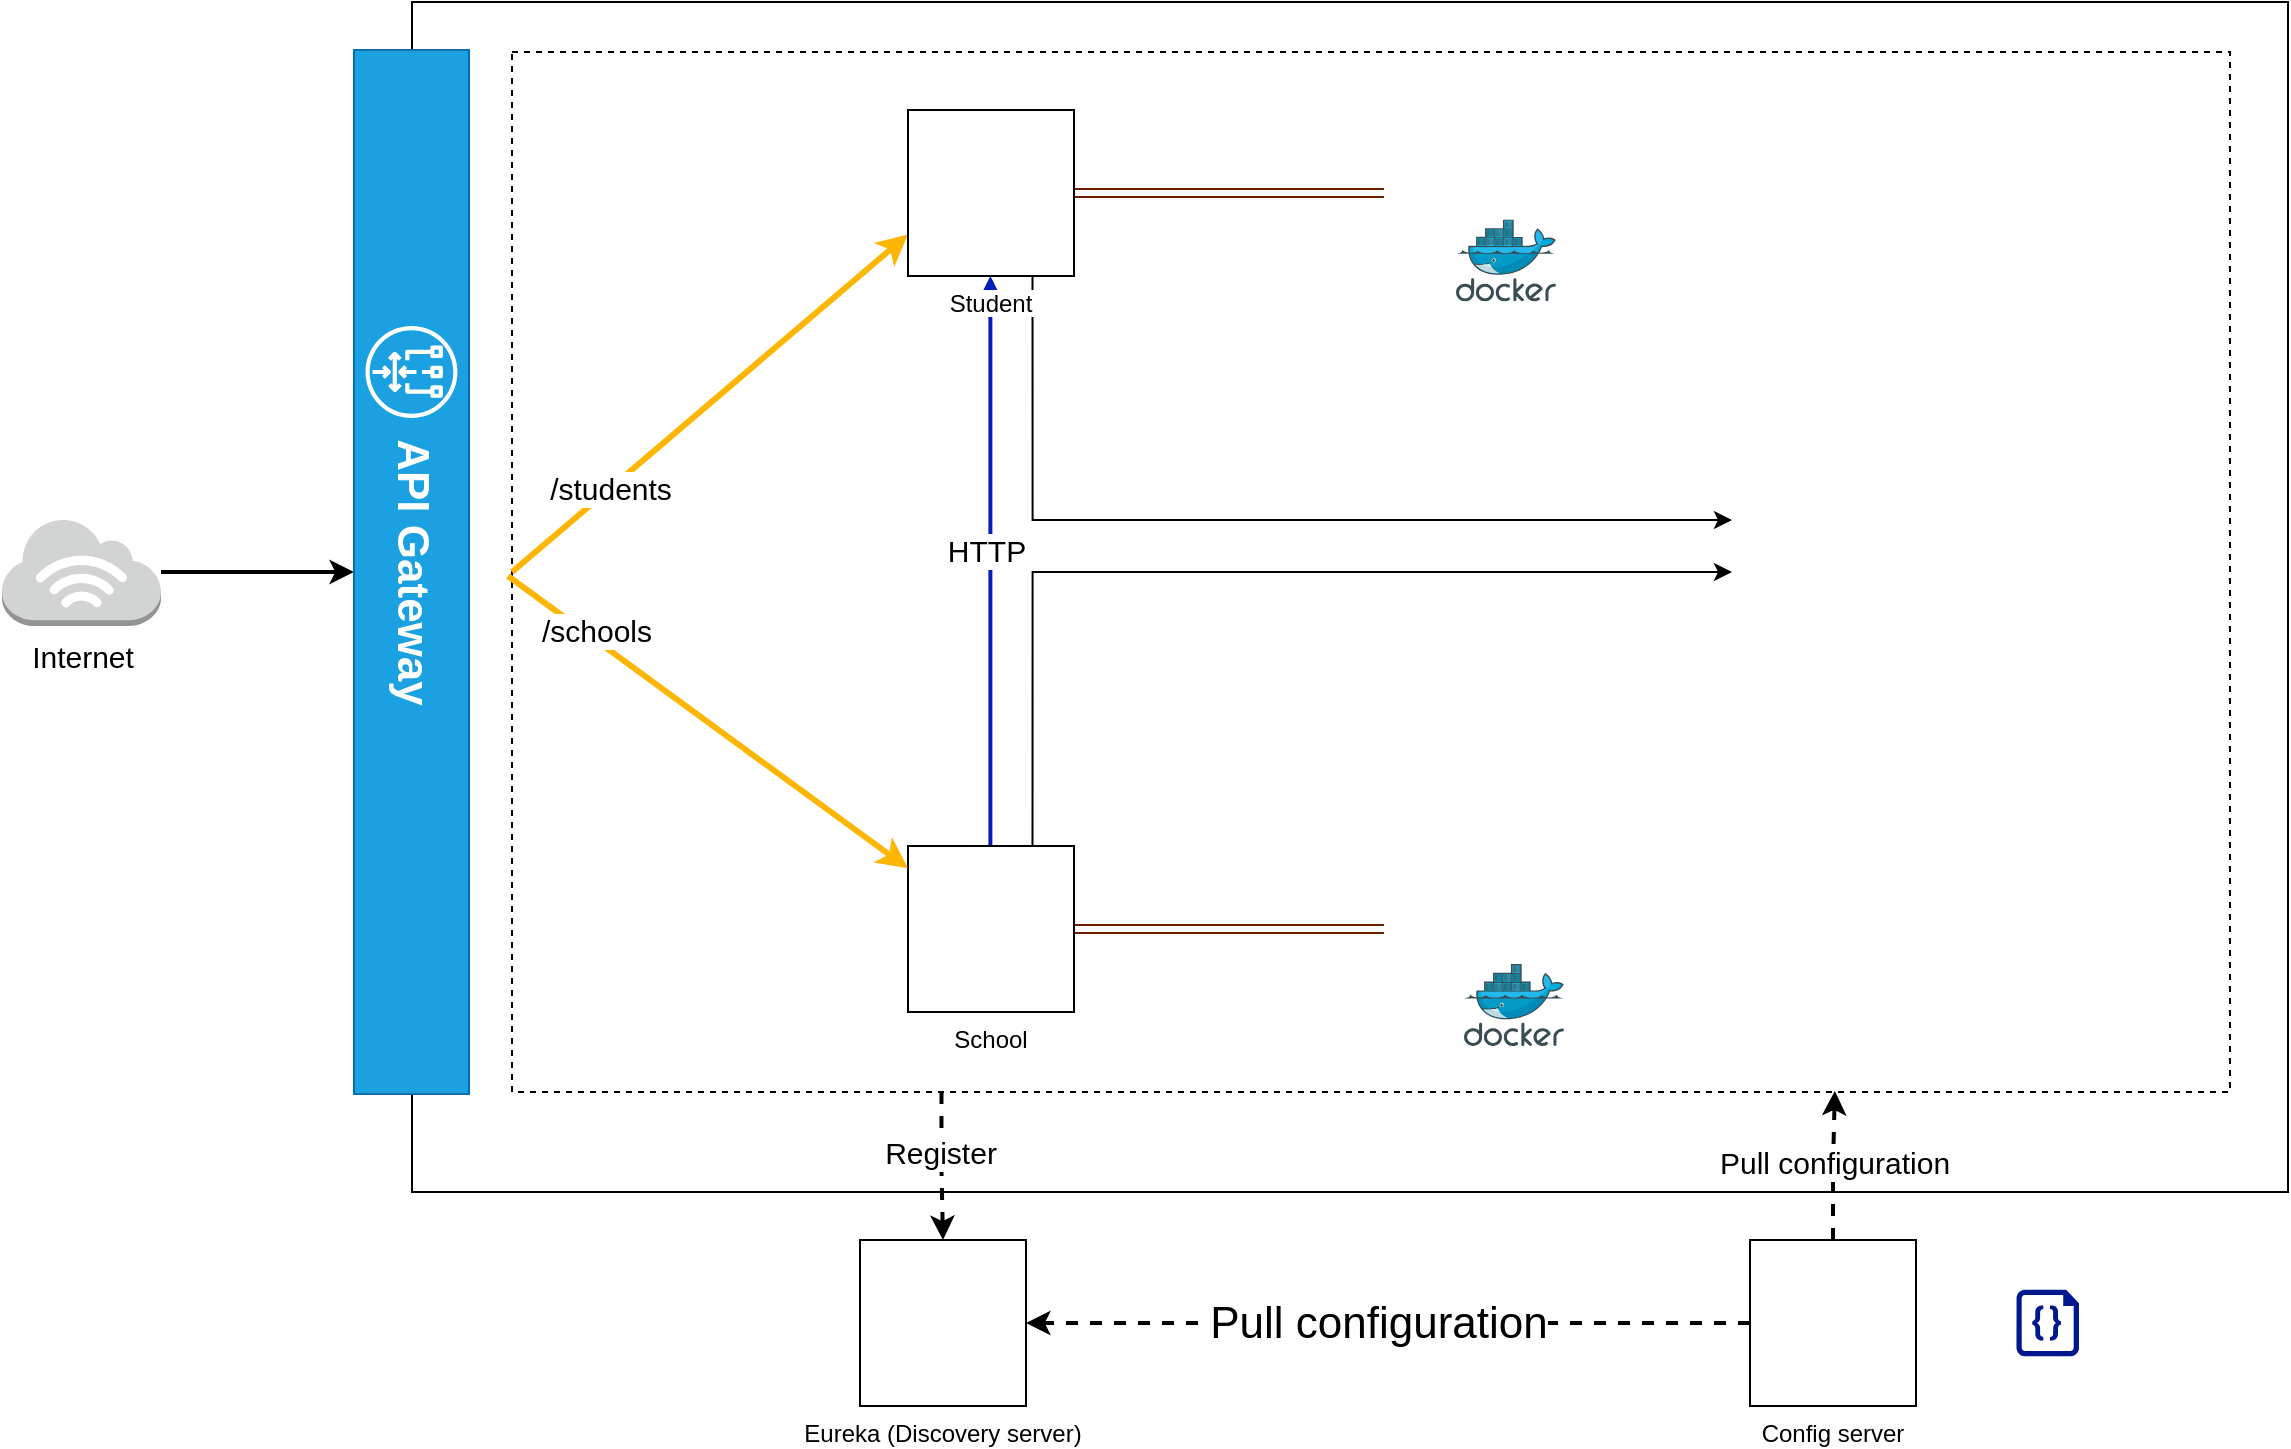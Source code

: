 <mxfile version="24.8.3" pages="4">
  <diagram name="simple-ms-app" id="HfCH6r1TyqnaW-sTugiu">
    <mxGraphModel dx="1434" dy="792" grid="0" gridSize="10" guides="1" tooltips="1" connect="0" arrows="0" fold="1" page="0" pageScale="1" pageWidth="1169" pageHeight="827" background="none" math="0" shadow="0">
      <root>
        <mxCell id="Mkz1561AUryzhJ5JRjOw-0" />
        <mxCell id="Mkz1561AUryzhJ5JRjOw-1" parent="Mkz1561AUryzhJ5JRjOw-0" />
        <mxCell id="Mkz1561AUryzhJ5JRjOw-2" value="" style="rounded=0;whiteSpace=wrap;html=1;sketch=0;fillColor=none;" parent="Mkz1561AUryzhJ5JRjOw-1" vertex="1">
          <mxGeometry x="213" y="66" width="938" height="595" as="geometry" />
        </mxCell>
        <mxCell id="Mkz1561AUryzhJ5JRjOw-3" style="edgeStyle=orthogonalEdgeStyle;rounded=0;orthogonalLoop=1;jettySize=auto;html=1;exitX=0.25;exitY=1;exitDx=0;exitDy=0;entryX=0.5;entryY=0;entryDx=0;entryDy=0;strokeColor=default;strokeWidth=2;fontSize=15;endSize=6;dashed=1;" parent="Mkz1561AUryzhJ5JRjOw-1" source="Mkz1561AUryzhJ5JRjOw-5" target="Mkz1561AUryzhJ5JRjOw-9" edge="1">
          <mxGeometry relative="1" as="geometry" />
        </mxCell>
        <mxCell id="Mkz1561AUryzhJ5JRjOw-4" value="Register" style="edgeLabel;html=1;align=center;verticalAlign=middle;resizable=0;points=[];fontSize=15;" parent="Mkz1561AUryzhJ5JRjOw-3" vertex="1" connectable="0">
          <mxGeometry x="-0.213" y="-1" relative="1" as="geometry">
            <mxPoint as="offset" />
          </mxGeometry>
        </mxCell>
        <mxCell id="Mkz1561AUryzhJ5JRjOw-5" value="" style="rounded=0;whiteSpace=wrap;html=1;sketch=0;fillColor=none;dashed=1;" parent="Mkz1561AUryzhJ5JRjOw-1" vertex="1">
          <mxGeometry x="263" y="91" width="859" height="520" as="geometry" />
        </mxCell>
        <mxCell id="Mkz1561AUryzhJ5JRjOw-6" value="listen" style="edgeStyle=orthogonalEdgeStyle;rounded=0;orthogonalLoop=1;jettySize=auto;html=1;entryX=1;entryY=0.75;entryDx=0;entryDy=0;fontSize=15;endSize=6;strokeWidth=3;fillColor=#fa6800;strokeColor=#C73500;" parent="Mkz1561AUryzhJ5JRjOw-1" edge="1">
          <mxGeometry relative="1" as="geometry">
            <Array as="points">
              <mxPoint x="1046" y="232" />
            </Array>
            <mxPoint x="1046.0" y="286" as="sourcePoint" />
          </mxGeometry>
        </mxCell>
        <mxCell id="Mkz1561AUryzhJ5JRjOw-9" value="Eureka (Discovery server)" style="shape=image;verticalLabelPosition=bottom;labelBackgroundColor=default;verticalAlign=top;aspect=fixed;imageAspect=0;image=https://pbs.twimg.com/profile_images/1235868806079057921/fTL08u_H_400x400.png;imageBorder=default;" parent="Mkz1561AUryzhJ5JRjOw-1" vertex="1">
          <mxGeometry x="437" y="685" width="83" height="83" as="geometry" />
        </mxCell>
        <mxCell id="Mkz1561AUryzhJ5JRjOw-10" style="edgeStyle=orthogonalEdgeStyle;rounded=0;orthogonalLoop=1;jettySize=auto;html=1;fontSize=15;strokeWidth=1;fillColor=#a0522d;strokeColor=#6D1F00;shape=link;" parent="Mkz1561AUryzhJ5JRjOw-1" source="Mkz1561AUryzhJ5JRjOw-37" edge="1">
          <mxGeometry relative="1" as="geometry">
            <mxPoint x="699" y="161.5" as="targetPoint" />
          </mxGeometry>
        </mxCell>
        <mxCell id="Mkz1561AUryzhJ5JRjOw-11" style="edgeStyle=orthogonalEdgeStyle;rounded=0;orthogonalLoop=1;jettySize=auto;html=1;fontSize=15;strokeWidth=1;fillColor=#a0522d;strokeColor=#6D1F00;shape=link;" parent="Mkz1561AUryzhJ5JRjOw-1" source="Mkz1561AUryzhJ5JRjOw-16" target="Mkz1561AUryzhJ5JRjOw-18" edge="1">
          <mxGeometry relative="1" as="geometry" />
        </mxCell>
        <mxCell id="Mkz1561AUryzhJ5JRjOw-12" style="edgeStyle=orthogonalEdgeStyle;rounded=0;orthogonalLoop=1;jettySize=auto;html=1;fontSize=15;endSize=6;strokeWidth=2;strokeColor=#001DBC;fillColor=#0050ef;" parent="Mkz1561AUryzhJ5JRjOw-1" edge="1">
          <mxGeometry relative="1" as="geometry">
            <mxPoint x="502.19" y="488" as="sourcePoint" />
            <mxPoint x="502.19" y="203" as="targetPoint" />
          </mxGeometry>
        </mxCell>
        <mxCell id="Mkz1561AUryzhJ5JRjOw-13" value="HTTP" style="edgeLabel;html=1;align=center;verticalAlign=middle;resizable=0;points=[];fontSize=15;" parent="Mkz1561AUryzhJ5JRjOw-12" vertex="1" connectable="0">
          <mxGeometry x="-0.35" y="1" relative="1" as="geometry">
            <mxPoint x="-1" y="-56" as="offset" />
          </mxGeometry>
        </mxCell>
        <mxCell id="PV4jSnhk1A6-MapW2e3p-5" style="edgeStyle=orthogonalEdgeStyle;rounded=0;orthogonalLoop=1;jettySize=auto;html=1;exitX=0.75;exitY=0;exitDx=0;exitDy=0;entryX=0;entryY=0.5;entryDx=0;entryDy=0;" parent="Mkz1561AUryzhJ5JRjOw-1" source="Mkz1561AUryzhJ5JRjOw-16" target="PV4jSnhk1A6-MapW2e3p-3" edge="1">
          <mxGeometry relative="1" as="geometry" />
        </mxCell>
        <mxCell id="Mkz1561AUryzhJ5JRjOw-16" value="School" style="shape=image;verticalLabelPosition=bottom;labelBackgroundColor=default;verticalAlign=top;aspect=fixed;imageAspect=0;image=https://pbs.twimg.com/profile_images/1235868806079057921/fTL08u_H_400x400.png;imageBorder=default;" parent="Mkz1561AUryzhJ5JRjOw-1" vertex="1">
          <mxGeometry x="461" y="488" width="83" height="83" as="geometry" />
        </mxCell>
        <mxCell id="Mkz1561AUryzhJ5JRjOw-18" value="" style="shape=image;verticalLabelPosition=bottom;labelBackgroundColor=default;verticalAlign=top;aspect=fixed;imageAspect=0;image=https://upload.wikimedia.org/wikipedia/commons/thumb/b/ba/Database-postgres.svg/1448px-Database-postgres.svg.png;" parent="Mkz1561AUryzhJ5JRjOw-1" vertex="1">
          <mxGeometry x="699" y="479.6" width="70.63" height="99.8" as="geometry" />
        </mxCell>
        <mxCell id="Mkz1561AUryzhJ5JRjOw-19" value="" style="sketch=0;aspect=fixed;html=1;points=[];align=center;image;fontSize=12;image=img/lib/mscae/Docker.svg;fillColor=none;" parent="Mkz1561AUryzhJ5JRjOw-1" vertex="1">
          <mxGeometry x="739" y="547" width="50" height="41" as="geometry" />
        </mxCell>
        <mxCell id="Mkz1561AUryzhJ5JRjOw-25" style="edgeStyle=orthogonalEdgeStyle;rounded=0;orthogonalLoop=1;jettySize=auto;html=1;entryX=0.5;entryY=1;entryDx=0;entryDy=0;strokeColor=default;strokeWidth=2;fontSize=22;endSize=6;" parent="Mkz1561AUryzhJ5JRjOw-1" source="Mkz1561AUryzhJ5JRjOw-26" target="Mkz1561AUryzhJ5JRjOw-49" edge="1">
          <mxGeometry relative="1" as="geometry" />
        </mxCell>
        <mxCell id="Mkz1561AUryzhJ5JRjOw-26" value="Internet" style="outlineConnect=0;dashed=0;verticalLabelPosition=bottom;verticalAlign=top;align=center;html=1;shape=mxgraph.aws3.internet_3;fillColor=#D2D3D3;gradientColor=none;sketch=0;fontSize=15;" parent="Mkz1561AUryzhJ5JRjOw-1" vertex="1">
          <mxGeometry x="8" y="324" width="79.5" height="54" as="geometry" />
        </mxCell>
        <mxCell id="Mkz1561AUryzhJ5JRjOw-28" value="" style="endArrow=classic;html=1;rounded=0;fontSize=15;endSize=6;entryX=0;entryY=0.75;entryDx=0;entryDy=0;strokeWidth=3;strokeColor=#fcb603;fillColor=#ffcd28;gradientColor=#ffa500;exitX=0;exitY=0.5;exitDx=0;exitDy=0;" parent="Mkz1561AUryzhJ5JRjOw-1" source="Mkz1561AUryzhJ5JRjOw-5" target="Mkz1561AUryzhJ5JRjOw-37" edge="1">
          <mxGeometry width="50" height="50" relative="1" as="geometry">
            <mxPoint x="267" y="350" as="sourcePoint" />
            <mxPoint x="317" y="300" as="targetPoint" />
          </mxGeometry>
        </mxCell>
        <mxCell id="Mkz1561AUryzhJ5JRjOw-29" value="/students" style="edgeLabel;html=1;align=center;verticalAlign=middle;resizable=0;points=[];fontSize=15;" parent="Mkz1561AUryzhJ5JRjOw-28" vertex="1" connectable="0">
          <mxGeometry x="-0.505" y="1" relative="1" as="geometry">
            <mxPoint as="offset" />
          </mxGeometry>
        </mxCell>
        <mxCell id="Mkz1561AUryzhJ5JRjOw-30" value="" style="endArrow=classic;html=1;rounded=0;fontSize=15;endSize=6;exitX=1;exitY=0.5;exitDx=0;exitDy=0;strokeWidth=3;strokeColor=#fcb603;fillColor=#ffcd28;gradientColor=#ffa500;" parent="Mkz1561AUryzhJ5JRjOw-1" target="Mkz1561AUryzhJ5JRjOw-16" edge="1">
          <mxGeometry width="50" height="50" relative="1" as="geometry">
            <mxPoint x="261.0" y="353" as="sourcePoint" />
            <mxPoint x="367.32" y="342" as="targetPoint" />
          </mxGeometry>
        </mxCell>
        <mxCell id="Mkz1561AUryzhJ5JRjOw-31" value="/schools" style="edgeLabel;html=1;align=center;verticalAlign=middle;resizable=0;points=[];fontSize=15;" parent="Mkz1561AUryzhJ5JRjOw-30" vertex="1" connectable="0">
          <mxGeometry x="0.28" y="-3" relative="1" as="geometry">
            <mxPoint x="-82" y="-69" as="offset" />
          </mxGeometry>
        </mxCell>
        <mxCell id="PV4jSnhk1A6-MapW2e3p-4" style="edgeStyle=orthogonalEdgeStyle;rounded=0;orthogonalLoop=1;jettySize=auto;html=1;exitX=0.75;exitY=1;exitDx=0;exitDy=0;entryX=0;entryY=0.25;entryDx=0;entryDy=0;" parent="Mkz1561AUryzhJ5JRjOw-1" source="Mkz1561AUryzhJ5JRjOw-37" target="PV4jSnhk1A6-MapW2e3p-3" edge="1">
          <mxGeometry relative="1" as="geometry" />
        </mxCell>
        <mxCell id="Mkz1561AUryzhJ5JRjOw-37" value="Student" style="shape=image;verticalLabelPosition=bottom;labelBackgroundColor=default;verticalAlign=top;aspect=fixed;imageAspect=0;image=https://pbs.twimg.com/profile_images/1235868806079057921/fTL08u_H_400x400.png;imageBorder=default;" parent="Mkz1561AUryzhJ5JRjOw-1" vertex="1">
          <mxGeometry x="461" y="120" width="83" height="83" as="geometry" />
        </mxCell>
        <mxCell id="Mkz1561AUryzhJ5JRjOw-41" style="edgeStyle=orthogonalEdgeStyle;rounded=0;orthogonalLoop=1;jettySize=auto;html=1;entryX=0.77;entryY=0.999;entryDx=0;entryDy=0;entryPerimeter=0;dashed=1;strokeColor=default;strokeWidth=2;fontSize=15;endSize=6;" parent="Mkz1561AUryzhJ5JRjOw-1" source="Mkz1561AUryzhJ5JRjOw-44" target="Mkz1561AUryzhJ5JRjOw-5" edge="1">
          <mxGeometry relative="1" as="geometry" />
        </mxCell>
        <mxCell id="Mkz1561AUryzhJ5JRjOw-42" value="Pull configuration" style="edgeLabel;html=1;align=center;verticalAlign=middle;resizable=0;points=[];fontSize=15;" parent="Mkz1561AUryzhJ5JRjOw-41" vertex="1" connectable="0">
          <mxGeometry x="0.058" y="1" relative="1" as="geometry">
            <mxPoint as="offset" />
          </mxGeometry>
        </mxCell>
        <mxCell id="Mkz1561AUryzhJ5JRjOw-43" value="" style="group" parent="Mkz1561AUryzhJ5JRjOw-1" vertex="1" connectable="0">
          <mxGeometry x="882" y="685" width="164.48" height="83" as="geometry" />
        </mxCell>
        <mxCell id="Mkz1561AUryzhJ5JRjOw-44" value="Config server" style="shape=image;verticalLabelPosition=bottom;labelBackgroundColor=default;verticalAlign=top;aspect=fixed;imageAspect=0;image=https://pbs.twimg.com/profile_images/1235868806079057921/fTL08u_H_400x400.png;imageBorder=default;" parent="Mkz1561AUryzhJ5JRjOw-43" vertex="1">
          <mxGeometry width="83" height="83" as="geometry" />
        </mxCell>
        <mxCell id="Mkz1561AUryzhJ5JRjOw-45" value="" style="shape=image;verticalLabelPosition=bottom;labelBackgroundColor=default;verticalAlign=top;aspect=fixed;imageAspect=0;image=https://cdn-icons-png.flaticon.com/512/25/25231.png;" parent="Mkz1561AUryzhJ5JRjOw-43" vertex="1">
          <mxGeometry x="90" y="27.13" width="29" height="29" as="geometry" />
        </mxCell>
        <mxCell id="Mkz1561AUryzhJ5JRjOw-46" value="" style="sketch=0;aspect=fixed;pointerEvents=1;shadow=0;dashed=0;html=1;strokeColor=none;labelPosition=center;verticalLabelPosition=bottom;verticalAlign=top;align=center;fillColor=#00188D;shape=mxgraph.azure.code_file" parent="Mkz1561AUryzhJ5JRjOw-43" vertex="1">
          <mxGeometry x="133.22" y="24.88" width="31.26" height="33.25" as="geometry" />
        </mxCell>
        <mxCell id="Mkz1561AUryzhJ5JRjOw-47" style="edgeStyle=orthogonalEdgeStyle;rounded=0;orthogonalLoop=1;jettySize=auto;html=1;dashed=1;strokeColor=default;strokeWidth=2;fontSize=15;endSize=6;" parent="Mkz1561AUryzhJ5JRjOw-1" source="Mkz1561AUryzhJ5JRjOw-44" target="Mkz1561AUryzhJ5JRjOw-9" edge="1">
          <mxGeometry relative="1" as="geometry" />
        </mxCell>
        <mxCell id="Mkz1561AUryzhJ5JRjOw-48" value="Pull configuration" style="edgeLabel;html=1;align=center;verticalAlign=middle;resizable=0;points=[];fontSize=22;" parent="Mkz1561AUryzhJ5JRjOw-47" vertex="1" connectable="0">
          <mxGeometry x="0.208" y="1" relative="1" as="geometry">
            <mxPoint x="32" y="-1" as="offset" />
          </mxGeometry>
        </mxCell>
        <mxCell id="Mkz1561AUryzhJ5JRjOw-49" value="API Gateway" style="rounded=0;labelBackgroundColor=none;labelBorderColor=none;sketch=0;strokeColor=#006EAF;fontSize=22;fillColor=#1ba1e2;html=1;whiteSpace=wrap;rotation=90;fontColor=#ffffff;fontStyle=1" parent="Mkz1561AUryzhJ5JRjOw-1" vertex="1">
          <mxGeometry x="-48.25" y="322.25" width="522" height="57.5" as="geometry" />
        </mxCell>
        <mxCell id="Mkz1561AUryzhJ5JRjOw-50" value="" style="sketch=0;outlineConnect=0;dashed=0;verticalLabelPosition=bottom;verticalAlign=top;align=center;html=1;fontSize=12;fontStyle=0;aspect=fixed;pointerEvents=1;shape=mxgraph.aws4.gateway_load_balancer;labelBackgroundColor=none;labelBorderColor=none;" parent="Mkz1561AUryzhJ5JRjOw-1" vertex="1">
          <mxGeometry x="189.75" y="228" width="46" height="46" as="geometry" />
        </mxCell>
        <mxCell id="WYsTmNUXfwcSGCrvJzmU-0" value="" style="shape=image;verticalLabelPosition=bottom;labelBackgroundColor=default;verticalAlign=top;aspect=fixed;imageAspect=0;image=https://upload.wikimedia.org/wikipedia/commons/thumb/b/ba/Database-postgres.svg/1448px-Database-postgres.svg.png;" parent="Mkz1561AUryzhJ5JRjOw-1" vertex="1">
          <mxGeometry x="695" y="107.3" width="70.63" height="99.8" as="geometry" />
        </mxCell>
        <mxCell id="WYsTmNUXfwcSGCrvJzmU-1" value="" style="sketch=0;aspect=fixed;html=1;points=[];align=center;image;fontSize=12;image=img/lib/mscae/Docker.svg;fillColor=none;" parent="Mkz1561AUryzhJ5JRjOw-1" vertex="1">
          <mxGeometry x="735" y="174.7" width="50" height="41" as="geometry" />
        </mxCell>
        <mxCell id="PV4jSnhk1A6-MapW2e3p-3" value="" style="shape=image;verticalLabelPosition=bottom;labelBackgroundColor=default;verticalAlign=top;aspect=fixed;imageAspect=0;image=https://avatars.githubusercontent.com/u/11860887?s=280&amp;v=4;" parent="Mkz1561AUryzhJ5JRjOw-1" vertex="1">
          <mxGeometry x="873" y="299" width="104" height="104" as="geometry" />
        </mxCell>
      </root>
    </mxGraphModel>
  </diagram>
  <diagram id="dX9c6lUDV9gnUc4JDQUL" name="UML Deployment diagram">
    <mxGraphModel dx="2899" dy="2231" grid="1" gridSize="10" guides="1" tooltips="1" connect="1" arrows="1" fold="1" page="1" pageScale="1" pageWidth="850" pageHeight="1100" math="0" shadow="0">
      <root>
        <mxCell id="0" />
        <mxCell id="1" parent="0" />
        <mxCell id="fgcKdxwUmbBnK3iNfLUt-2" value="" style="rounded=0;whiteSpace=wrap;html=1;dashed=1;" vertex="1" parent="1">
          <mxGeometry x="-310" y="-230" width="1230" height="1100" as="geometry" />
        </mxCell>
        <mxCell id="VhE6kgXJGZtLN_Jvbq1J-8" value="" style="rounded=0;whiteSpace=wrap;html=1;" vertex="1" parent="1">
          <mxGeometry x="-160" y="-70" width="900" height="880" as="geometry" />
        </mxCell>
        <mxCell id="VhE6kgXJGZtLN_Jvbq1J-9" value="&lt;font size=&quot;1&quot; style=&quot;&quot;&gt;&lt;b style=&quot;font-size: 17px;&quot;&gt;DOCKER&lt;/b&gt;&lt;/font&gt;" style="text;html=1;align=center;verticalAlign=middle;whiteSpace=wrap;rounded=0;" vertex="1" parent="1">
          <mxGeometry x="660" y="-60" width="60" height="30" as="geometry" />
        </mxCell>
        <mxCell id="VhE6kgXJGZtLN_Jvbq1J-18" value="" style="rounded=0;whiteSpace=wrap;html=1;fillColor=#dae8fc;strokeColor=#6c8ebf;" vertex="1" parent="1">
          <mxGeometry x="-60" y="370" width="300" height="180" as="geometry" />
        </mxCell>
        <mxCell id="VhE6kgXJGZtLN_Jvbq1J-2" value="&lt;font style=&quot;font-size: 15px;&quot;&gt;&lt;b style=&quot;&quot;&gt;USER&amp;nbsp;&lt;/b&gt;&lt;/font&gt;&lt;div style=&quot;font-size: 15px;&quot;&gt;&lt;font style=&quot;font-size: 15px;&quot;&gt;&lt;b style=&quot;&quot;&gt;MICROSERVICE&lt;/b&gt;&lt;/font&gt;&lt;/div&gt;" style="shape=cube;whiteSpace=wrap;html=1;boundedLbl=1;backgroundOutline=1;darkOpacity=0.05;darkOpacity2=0.1;" vertex="1" parent="1">
          <mxGeometry x="30.93" y="420" width="170" height="110" as="geometry" />
        </mxCell>
        <mxCell id="VhE6kgXJGZtLN_Jvbq1J-19" value="" style="rounded=0;whiteSpace=wrap;html=1;fillColor=#dae8fc;strokeColor=#6c8ebf;" vertex="1" parent="1">
          <mxGeometry x="-60" y="590" width="300" height="180" as="geometry" />
        </mxCell>
        <mxCell id="VhE6kgXJGZtLN_Jvbq1J-12" value="&lt;div&gt;&lt;b style=&quot;font-size: 15px; background-color: initial;&quot;&gt;UMS&lt;/b&gt;&lt;/div&gt;&lt;div&gt;&lt;span style=&quot;font-size: 15px;&quot;&gt;&lt;b&gt;MySQL&lt;br&gt;SERVER&lt;/b&gt;&lt;/span&gt;&lt;/div&gt;" style="shape=cylinder3;whiteSpace=wrap;html=1;boundedLbl=1;backgroundOutline=1;size=15;" vertex="1" parent="1">
          <mxGeometry x="61.78" y="615" width="130" height="130" as="geometry" />
        </mxCell>
        <mxCell id="VhE6kgXJGZtLN_Jvbq1J-20" value="" style="rounded=0;whiteSpace=wrap;html=1;fillColor=#dae8fc;strokeColor=#6c8ebf;" vertex="1" parent="1">
          <mxGeometry x="320" y="585" width="300" height="180" as="geometry" />
        </mxCell>
        <mxCell id="VhE6kgXJGZtLN_Jvbq1J-11" value="&lt;div&gt;&lt;b style=&quot;font-size: 15px; background-color: initial;&quot;&gt;DMS&lt;/b&gt;&lt;/div&gt;&lt;div&gt;&lt;span style=&quot;font-size: 15px;&quot;&gt;&lt;b&gt;MySQL&lt;br&gt;SERVER&lt;/b&gt;&lt;/span&gt;&lt;/div&gt;" style="shape=cylinder3;whiteSpace=wrap;html=1;boundedLbl=1;backgroundOutline=1;size=15;" vertex="1" parent="1">
          <mxGeometry x="371" y="610" width="130" height="130" as="geometry" />
        </mxCell>
        <mxCell id="VhE6kgXJGZtLN_Jvbq1J-21" value="" style="rounded=0;whiteSpace=wrap;html=1;fillColor=#dae8fc;strokeColor=#6c8ebf;" vertex="1" parent="1">
          <mxGeometry x="320" y="370" width="300" height="180" as="geometry" />
        </mxCell>
        <mxCell id="VhE6kgXJGZtLN_Jvbq1J-5" value="&lt;font style=&quot;font-size: 15px;&quot;&gt;&lt;b&gt;DEVICE&lt;/b&gt;&lt;/font&gt;&lt;div style=&quot;font-size: 15px;&quot;&gt;&lt;font style=&quot;font-size: 15px;&quot;&gt;&lt;b&gt;MICROSERVICE&lt;/b&gt;&lt;/font&gt;&lt;/div&gt;" style="shape=cube;whiteSpace=wrap;html=1;boundedLbl=1;backgroundOutline=1;darkOpacity=0.05;darkOpacity2=0.1;" vertex="1" parent="1">
          <mxGeometry x="361" y="420" width="170" height="110" as="geometry" />
        </mxCell>
        <mxCell id="VhE6kgXJGZtLN_Jvbq1J-22" value="" style="rounded=0;whiteSpace=wrap;html=1;fillColor=#dae8fc;strokeColor=#6c8ebf;" vertex="1" parent="1">
          <mxGeometry x="-60" y="170" width="680" height="170" as="geometry" />
        </mxCell>
        <mxCell id="VhE6kgXJGZtLN_Jvbq1J-4" value="&lt;b&gt;&lt;font style=&quot;font-size: 17px;&quot;&gt;GATEWAY&lt;/font&gt;&lt;/b&gt;" style="shape=cube;whiteSpace=wrap;html=1;boundedLbl=1;backgroundOutline=1;darkOpacity=0.05;darkOpacity2=0.1;" vertex="1" parent="1">
          <mxGeometry x="5" y="180" width="515" height="110" as="geometry" />
        </mxCell>
        <mxCell id="VhE6kgXJGZtLN_Jvbq1J-23" value="" style="rounded=0;whiteSpace=wrap;html=1;fillColor=#dae8fc;strokeColor=#6c8ebf;" vertex="1" parent="1">
          <mxGeometry x="-60" y="-20" width="680" height="170" as="geometry" />
        </mxCell>
        <mxCell id="VhE6kgXJGZtLN_Jvbq1J-3" value="&lt;font size=&quot;1&quot; style=&quot;&quot;&gt;&lt;b style=&quot;font-size: 19px;&quot;&gt;FRONTEND&lt;/b&gt;&lt;/font&gt;" style="shape=cube;whiteSpace=wrap;html=1;boundedLbl=1;backgroundOutline=1;darkOpacity=0.05;darkOpacity2=0.1;" vertex="1" parent="1">
          <mxGeometry x="-0.51" y="10" width="510" height="110" as="geometry" />
        </mxCell>
        <mxCell id="VhE6kgXJGZtLN_Jvbq1J-24" value="" style="shape=image;verticalLabelPosition=bottom;labelBackgroundColor=default;verticalAlign=top;aspect=fixed;imageAspect=0;image=https://static-00.iconduck.com/assets.00/docker-icon-2048x1753-uguk29a7.png;" vertex="1" parent="1">
          <mxGeometry x="560" y="710" width="56.63" height="48.47" as="geometry" />
        </mxCell>
        <mxCell id="VhE6kgXJGZtLN_Jvbq1J-25" value="" style="shape=image;verticalLabelPosition=bottom;labelBackgroundColor=default;verticalAlign=top;aspect=fixed;imageAspect=0;image=https://static-00.iconduck.com/assets.00/docker-icon-2048x1753-uguk29a7.png;" vertex="1" parent="1">
          <mxGeometry x="560" y="490" width="56.63" height="48.47" as="geometry" />
        </mxCell>
        <mxCell id="VhE6kgXJGZtLN_Jvbq1J-26" value="" style="shape=image;verticalLabelPosition=bottom;labelBackgroundColor=default;verticalAlign=top;aspect=fixed;imageAspect=0;image=https://static-00.iconduck.com/assets.00/docker-icon-2048x1753-uguk29a7.png;" vertex="1" parent="1">
          <mxGeometry x="-50.0" y="716.53" width="56.63" height="48.47" as="geometry" />
        </mxCell>
        <mxCell id="VhE6kgXJGZtLN_Jvbq1J-27" value="" style="shape=image;verticalLabelPosition=bottom;labelBackgroundColor=default;verticalAlign=top;aspect=fixed;imageAspect=0;image=https://static-00.iconduck.com/assets.00/docker-icon-2048x1753-uguk29a7.png;" vertex="1" parent="1">
          <mxGeometry x="-50" y="490" width="56.63" height="48.47" as="geometry" />
        </mxCell>
        <mxCell id="VhE6kgXJGZtLN_Jvbq1J-28" value="" style="shape=image;verticalLabelPosition=bottom;labelBackgroundColor=default;verticalAlign=top;aspect=fixed;imageAspect=0;image=https://static-00.iconduck.com/assets.00/docker-icon-2048x1753-uguk29a7.png;" vertex="1" parent="1">
          <mxGeometry x="550" y="280" width="56.63" height="48.47" as="geometry" />
        </mxCell>
        <mxCell id="VhE6kgXJGZtLN_Jvbq1J-29" value="" style="shape=image;verticalLabelPosition=bottom;labelBackgroundColor=default;verticalAlign=top;aspect=fixed;imageAspect=0;image=https://static-00.iconduck.com/assets.00/docker-icon-2048x1753-uguk29a7.png;" vertex="1" parent="1">
          <mxGeometry x="550" y="90" width="56.63" height="48.47" as="geometry" />
        </mxCell>
        <mxCell id="l6J3zyb3NWKMtOLjGEgf-2" value="" style="shape=image;verticalLabelPosition=bottom;labelBackgroundColor=default;verticalAlign=top;aspect=fixed;imageAspect=0;image=https://images.ctfassets.net/gt6dp23g0g38/5DqlQtFKecFlkqQ8YGDT2p/aa945b648f44dd872e9a1b89f7d203ef/springboot.png;" vertex="1" parent="1">
          <mxGeometry x="64.78" y="449.88" width="31.44" height="28.24" as="geometry" />
        </mxCell>
        <mxCell id="l6J3zyb3NWKMtOLjGEgf-3" value="" style="shape=image;verticalLabelPosition=bottom;labelBackgroundColor=default;verticalAlign=top;aspect=fixed;imageAspect=0;image=https://images.ctfassets.net/gt6dp23g0g38/5DqlQtFKecFlkqQ8YGDT2p/aa945b648f44dd872e9a1b89f7d203ef/springboot.png;" vertex="1" parent="1">
          <mxGeometry x="392.56" y="449.88" width="31.44" height="28.24" as="geometry" />
        </mxCell>
        <mxCell id="l6J3zyb3NWKMtOLjGEgf-5" value="" style="shape=image;verticalLabelPosition=bottom;labelBackgroundColor=default;verticalAlign=top;aspect=fixed;imageAspect=0;image=https://images.ctfassets.net/gt6dp23g0g38/5DqlQtFKecFlkqQ8YGDT2p/aa945b648f44dd872e9a1b89f7d203ef/springboot.png;" vertex="1" parent="1">
          <mxGeometry x="190" y="230" width="31.44" height="28.24" as="geometry" />
        </mxCell>
        <mxCell id="l6J3zyb3NWKMtOLjGEgf-8" value="" style="shape=image;verticalLabelPosition=bottom;labelBackgroundColor=default;verticalAlign=top;aspect=fixed;imageAspect=0;image=https://upload.wikimedia.org/wikipedia/commons/thumb/0/0a/MySQL_textlogo.svg/2560px-MySQL_textlogo.svg.png;" vertex="1" parent="1">
          <mxGeometry x="89.78" y="620.47" width="80" height="23.53" as="geometry" />
        </mxCell>
        <mxCell id="l6J3zyb3NWKMtOLjGEgf-9" value="" style="shape=image;verticalLabelPosition=bottom;labelBackgroundColor=default;verticalAlign=top;aspect=fixed;imageAspect=0;image=https://upload.wikimedia.org/wikipedia/commons/thumb/0/0a/MySQL_textlogo.svg/2560px-MySQL_textlogo.svg.png;" vertex="1" parent="1">
          <mxGeometry x="401" y="616" width="80" height="23.53" as="geometry" />
        </mxCell>
        <mxCell id="l6J3zyb3NWKMtOLjGEgf-10" value="" style="endArrow=classic;html=1;rounded=0;strokeWidth=3;exitX=1.008;exitY=0.432;exitDx=0;exitDy=0;exitPerimeter=0;" edge="1" parent="1" source="VhE6kgXJGZtLN_Jvbq1J-5">
          <mxGeometry width="50" height="50" relative="1" as="geometry">
            <mxPoint x="540" y="469.12" as="sourcePoint" />
            <mxPoint x="830" y="469" as="targetPoint" />
          </mxGeometry>
        </mxCell>
        <mxCell id="l6J3zyb3NWKMtOLjGEgf-11" value="" style="endArrow=classic;html=1;rounded=0;strokeWidth=3;exitX=1;exitY=0.5;exitDx=0;exitDy=0;exitPerimeter=0;" edge="1" parent="1" source="VhE6kgXJGZtLN_Jvbq1J-11">
          <mxGeometry width="50" height="50" relative="1" as="geometry">
            <mxPoint x="540" y="674.53" as="sourcePoint" />
            <mxPoint x="850" y="675" as="targetPoint" />
          </mxGeometry>
        </mxCell>
        <mxCell id="l6J3zyb3NWKMtOLjGEgf-12" value="&lt;font style=&quot;font-size: 17px;&quot;&gt;&lt;b style=&quot;font-size: 17px;&quot;&gt;3306&lt;/b&gt;&lt;/font&gt;" style="text;html=1;align=center;verticalAlign=middle;whiteSpace=wrap;rounded=0;fontSize=17;" vertex="1" parent="1">
          <mxGeometry x="531" y="640" width="60" height="30" as="geometry" />
        </mxCell>
        <mxCell id="l6J3zyb3NWKMtOLjGEgf-13" value="&lt;font style=&quot;font-size: 17px;&quot;&gt;&lt;b style=&quot;font-size: 17px;&quot;&gt;3308&lt;/b&gt;&lt;/font&gt;" style="text;html=1;align=center;verticalAlign=middle;whiteSpace=wrap;rounded=0;fontSize=17;" vertex="1" parent="1">
          <mxGeometry x="770" y="640" width="60" height="30" as="geometry" />
        </mxCell>
        <mxCell id="fgcKdxwUmbBnK3iNfLUt-1" value="&lt;font style=&quot;font-size: 18px;&quot;&gt;Private network&lt;/font&gt;" style="text;html=1;align=center;verticalAlign=middle;resizable=0;points=[];autosize=1;strokeColor=none;fillColor=none;fontStyle=1" vertex="1" parent="1">
          <mxGeometry x="-150" y="-65" width="150" height="40" as="geometry" />
        </mxCell>
        <mxCell id="fgcKdxwUmbBnK3iNfLUt-3" value="&lt;span style=&quot;font-size: 18px;&quot;&gt;Public network&lt;/span&gt;" style="text;html=1;align=center;verticalAlign=middle;resizable=0;points=[];autosize=1;strokeColor=none;fillColor=none;fontStyle=1" vertex="1" parent="1">
          <mxGeometry x="-290" y="-210" width="140" height="40" as="geometry" />
        </mxCell>
        <mxCell id="fgcKdxwUmbBnK3iNfLUt-4" value="&lt;span style=&quot;font-size: 18px;&quot;&gt;LAPTOP&lt;/span&gt;" style="text;html=1;align=center;verticalAlign=middle;resizable=0;points=[];autosize=1;strokeColor=none;fillColor=none;fontStyle=1" vertex="1" parent="1">
          <mxGeometry x="800" y="-210" width="90" height="40" as="geometry" />
        </mxCell>
        <mxCell id="fgcKdxwUmbBnK3iNfLUt-6" value="&lt;font style=&quot;font-size: 17px;&quot;&gt;&lt;b style=&quot;font-size: 17px;&quot;&gt;8082&lt;/b&gt;&lt;/font&gt;" style="text;html=1;align=center;verticalAlign=middle;whiteSpace=wrap;rounded=0;fontSize=17;" vertex="1" parent="1">
          <mxGeometry x="546.63" y="433" width="60" height="30" as="geometry" />
        </mxCell>
        <mxCell id="fgcKdxwUmbBnK3iNfLUt-7" value="&lt;font style=&quot;font-size: 17px;&quot;&gt;&lt;b style=&quot;font-size: 17px;&quot;&gt;8092&lt;/b&gt;&lt;/font&gt;" style="text;html=1;align=center;verticalAlign=middle;whiteSpace=wrap;rounded=0;fontSize=17;" vertex="1" parent="1">
          <mxGeometry x="760" y="433" width="60" height="30" as="geometry" />
        </mxCell>
        <mxCell id="fgcKdxwUmbBnK3iNfLUt-8" value="" style="endArrow=classic;html=1;rounded=0;strokeWidth=3;exitX=0;exitY=0;exitDx=75;exitDy=0;exitPerimeter=0;startArrow=classic;startFill=1;entryX=0.342;entryY=1.043;entryDx=0;entryDy=0;entryPerimeter=0;" edge="1" parent="1" source="VhE6kgXJGZtLN_Jvbq1J-2" target="VhE6kgXJGZtLN_Jvbq1J-4">
          <mxGeometry width="50" height="50" relative="1" as="geometry">
            <mxPoint x="145" y="463.12" as="sourcePoint" />
            <mxPoint x="435" y="463" as="targetPoint" />
          </mxGeometry>
        </mxCell>
        <mxCell id="fgcKdxwUmbBnK3iNfLUt-9" value="" style="endArrow=classic;html=1;rounded=0;strokeWidth=3;entryX=0;entryY=0;entryDx=75;entryDy=0;entryPerimeter=0;startArrow=classic;startFill=1;exitX=0.672;exitY=0.965;exitDx=0;exitDy=0;exitPerimeter=0;" edge="1" parent="1" source="VhE6kgXJGZtLN_Jvbq1J-4" target="VhE6kgXJGZtLN_Jvbq1J-5">
          <mxGeometry width="50" height="50" relative="1" as="geometry">
            <mxPoint x="260" y="360.004" as="sourcePoint" />
            <mxPoint x="655" y="503.64" as="targetPoint" />
          </mxGeometry>
        </mxCell>
        <mxCell id="fgcKdxwUmbBnK3iNfLUt-10" value="" style="endArrow=classic;html=1;rounded=0;strokeWidth=3;startArrow=classic;startFill=1;entryX=0.502;entryY=1.004;entryDx=0;entryDy=0;entryPerimeter=0;exitX=0;exitY=0;exitDx=250;exitDy=0;exitPerimeter=0;" edge="1" parent="1" source="VhE6kgXJGZtLN_Jvbq1J-4" target="VhE6kgXJGZtLN_Jvbq1J-3">
          <mxGeometry width="50" height="50" relative="1" as="geometry">
            <mxPoint x="282" y="200" as="sourcePoint" />
            <mxPoint x="282" y="130" as="targetPoint" />
          </mxGeometry>
        </mxCell>
        <mxCell id="fgcKdxwUmbBnK3iNfLUt-11" value="&lt;font size=&quot;1&quot; style=&quot;&quot;&gt;&lt;b style=&quot;font-size: 19px;&quot;&gt;BROWSER&lt;/b&gt;&lt;/font&gt;" style="shape=cube;whiteSpace=wrap;html=1;boundedLbl=1;backgroundOutline=1;darkOpacity=0.05;darkOpacity2=0.1;" vertex="1" parent="1">
          <mxGeometry x="-60" y="-210" width="660" height="90" as="geometry" />
        </mxCell>
        <mxCell id="fgcKdxwUmbBnK3iNfLUt-13" value="" style="endArrow=classic;html=1;rounded=0;strokeWidth=3;entryX=0;entryY=0;entryDx=245.0;entryDy=0;entryPerimeter=0;startArrow=classic;startFill=1;" edge="1" parent="1" target="VhE6kgXJGZtLN_Jvbq1J-3">
          <mxGeometry width="50" height="50" relative="1" as="geometry">
            <mxPoint x="244" y="-120" as="sourcePoint" />
            <mxPoint x="465" y="415" as="targetPoint" />
          </mxGeometry>
        </mxCell>
        <mxCell id="fgcKdxwUmbBnK3iNfLUt-14" value="" style="endArrow=classic;html=1;rounded=0;strokeWidth=3;exitX=0;exitY=0;exitDx=0;exitDy=45;exitPerimeter=0;" edge="1" parent="1" source="VhE6kgXJGZtLN_Jvbq1J-2">
          <mxGeometry width="50" height="50" relative="1" as="geometry">
            <mxPoint x="-120" y="488.69" as="sourcePoint" />
            <mxPoint x="-260" y="465" as="targetPoint" />
          </mxGeometry>
        </mxCell>
        <mxCell id="fgcKdxwUmbBnK3iNfLUt-15" value="" style="endArrow=classic;html=1;rounded=0;strokeWidth=3;exitX=0;exitY=0.5;exitDx=0;exitDy=0;exitPerimeter=0;" edge="1" parent="1" source="VhE6kgXJGZtLN_Jvbq1J-12">
          <mxGeometry width="50" height="50" relative="1" as="geometry">
            <mxPoint x="-60" y="690" as="sourcePoint" />
            <mxPoint x="-250" y="680" as="targetPoint" />
          </mxGeometry>
        </mxCell>
        <mxCell id="fgcKdxwUmbBnK3iNfLUt-16" value="&lt;font style=&quot;font-size: 17px;&quot;&gt;&lt;b style=&quot;font-size: 17px;&quot;&gt;8081&lt;/b&gt;&lt;/font&gt;" style="text;html=1;align=center;verticalAlign=middle;whiteSpace=wrap;rounded=0;fontSize=17;" vertex="1" parent="1">
          <mxGeometry x="-40" y="433" width="60" height="30" as="geometry" />
        </mxCell>
        <mxCell id="fgcKdxwUmbBnK3iNfLUt-17" value="&lt;font style=&quot;font-size: 17px;&quot;&gt;&lt;b style=&quot;font-size: 17px;&quot;&gt;8091&lt;/b&gt;&lt;/font&gt;" style="text;html=1;align=center;verticalAlign=middle;whiteSpace=wrap;rounded=0;fontSize=17;" vertex="1" parent="1">
          <mxGeometry x="-230" y="431.24" width="60" height="30" as="geometry" />
        </mxCell>
        <mxCell id="fgcKdxwUmbBnK3iNfLUt-19" value="&lt;font style=&quot;font-size: 17px;&quot;&gt;&lt;b style=&quot;font-size: 17px;&quot;&gt;3306&lt;/b&gt;&lt;/font&gt;" style="text;html=1;align=center;verticalAlign=middle;whiteSpace=wrap;rounded=0;fontSize=17;" vertex="1" parent="1">
          <mxGeometry x="-30" y="640" width="60" height="30" as="geometry" />
        </mxCell>
        <mxCell id="fgcKdxwUmbBnK3iNfLUt-22" value="&lt;font style=&quot;font-size: 17px;&quot;&gt;&lt;b style=&quot;font-size: 17px;&quot;&gt;3307&lt;/b&gt;&lt;/font&gt;" style="text;html=1;align=center;verticalAlign=middle;whiteSpace=wrap;rounded=0;fontSize=17;" vertex="1" parent="1">
          <mxGeometry x="-230" y="640" width="60" height="30" as="geometry" />
        </mxCell>
        <mxCell id="pRPDHAYHnhK0xioZ1LX3-1" value="" style="shape=image;verticalLabelPosition=bottom;labelBackgroundColor=default;verticalAlign=top;aspect=fixed;imageAspect=0;image=https://upload.wikimedia.org/wikipedia/commons/thumb/c/cf/Angular_full_color_logo.svg/800px-Angular_full_color_logo.svg.png;clipPath=inset(11.67% 12.33% 7.67% 12%);" vertex="1" parent="1">
          <mxGeometry x="160.13" y="50" width="40.8" height="43.5" as="geometry" />
        </mxCell>
        <mxCell id="pRPDHAYHnhK0xioZ1LX3-2" value="" style="endArrow=classic;html=1;rounded=0;strokeWidth=3;" edge="1" parent="1">
          <mxGeometry width="50" height="50" relative="1" as="geometry">
            <mxPoint x="520" y="243.53" as="sourcePoint" />
            <mxPoint x="850" y="243" as="targetPoint" />
          </mxGeometry>
        </mxCell>
        <mxCell id="pRPDHAYHnhK0xioZ1LX3-3" value="&lt;font style=&quot;font-size: 17px;&quot;&gt;&lt;b style=&quot;font-size: 17px;&quot;&gt;8222&lt;/b&gt;&lt;/font&gt;" style="text;html=1;align=center;verticalAlign=middle;whiteSpace=wrap;rounded=0;fontSize=17;" vertex="1" parent="1">
          <mxGeometry x="530" y="210" width="60" height="30" as="geometry" />
        </mxCell>
        <mxCell id="pRPDHAYHnhK0xioZ1LX3-4" value="&lt;font style=&quot;font-size: 17px;&quot;&gt;&lt;b style=&quot;font-size: 17px;&quot;&gt;8322&lt;/b&gt;&lt;/font&gt;" style="text;html=1;align=center;verticalAlign=middle;whiteSpace=wrap;rounded=0;fontSize=17;" vertex="1" parent="1">
          <mxGeometry x="756" y="207" width="60" height="30" as="geometry" />
        </mxCell>
        <mxCell id="pRPDHAYHnhK0xioZ1LX3-6" value="" style="endArrow=classic;html=1;rounded=0;strokeWidth=3;exitX=0;exitY=0;exitDx=0;exitDy=45;exitPerimeter=0;" edge="1" parent="1">
          <mxGeometry width="50" height="50" relative="1" as="geometry">
            <mxPoint x="20" y="71.04" as="sourcePoint" />
            <mxPoint x="-250" y="71" as="targetPoint" />
          </mxGeometry>
        </mxCell>
        <mxCell id="pRPDHAYHnhK0xioZ1LX3-7" value="&lt;font style=&quot;font-size: 17px;&quot;&gt;&lt;b style=&quot;font-size: 17px;&quot;&gt;80&lt;/b&gt;&lt;/font&gt;" style="text;html=1;align=center;verticalAlign=middle;whiteSpace=wrap;rounded=0;fontSize=17;" vertex="1" parent="1">
          <mxGeometry x="-60.51" y="40" width="60" height="30" as="geometry" />
        </mxCell>
        <mxCell id="pRPDHAYHnhK0xioZ1LX3-8" value="&lt;font style=&quot;font-size: 17px;&quot;&gt;&lt;b style=&quot;font-size: 17px;&quot;&gt;4201&lt;/b&gt;&lt;/font&gt;" style="text;html=1;align=center;verticalAlign=middle;whiteSpace=wrap;rounded=0;fontSize=17;" vertex="1" parent="1">
          <mxGeometry x="-238" y="37" width="60" height="30" as="geometry" />
        </mxCell>
      </root>
    </mxGraphModel>
  </diagram>
  <diagram name="global-architecture" id="xYa-RjGg-CDi51xyhK3I">
    <mxGraphModel dx="1434" dy="764" grid="1" gridSize="10" guides="1" tooltips="1" connect="1" arrows="1" fold="1" page="1" pageScale="1" pageWidth="850" pageHeight="1100" math="0" shadow="0">
      <root>
        <mxCell id="0" />
        <mxCell id="1" parent="0" />
        <mxCell id="Sm3MPoZe9jBtN_U5i8GT-1" value="" style="rounded=0;whiteSpace=wrap;html=1;" parent="1" vertex="1">
          <mxGeometry x="30" y="57" width="1080" height="643" as="geometry" />
        </mxCell>
        <mxCell id="Sm3MPoZe9jBtN_U5i8GT-3" value="" style="rounded=0;whiteSpace=wrap;html=1;sketch=0;fillColor=none;dashed=1;strokeWidth=2;" parent="1" vertex="1">
          <mxGeometry x="360" y="91" width="630" height="543" as="geometry" />
        </mxCell>
        <mxCell id="Sm3MPoZe9jBtN_U5i8GT-5" value="" style="endArrow=classic;html=1;rounded=0;fontSize=15;endSize=6;strokeWidth=3;strokeColor=#C73500;fillColor=#fa6800;edgeStyle=entityRelationEdgeStyle;flowAnimation=1;entryX=0;entryY=0.5;entryDx=0;entryDy=0;" parent="1" source="Sm3MPoZe9jBtN_U5i8GT-39" target="Sm3MPoZe9jBtN_U5i8GT-55" edge="1">
          <mxGeometry width="50" height="50" relative="1" as="geometry">
            <mxPoint x="267" y="350" as="sourcePoint" />
            <mxPoint x="465.0" y="161.5" as="targetPoint" />
          </mxGeometry>
        </mxCell>
        <mxCell id="Sm3MPoZe9jBtN_U5i8GT-6" value="/users" style="edgeLabel;html=1;align=center;verticalAlign=middle;resizable=0;points=[];fontSize=15;" parent="Sm3MPoZe9jBtN_U5i8GT-5" vertex="1" connectable="0">
          <mxGeometry x="-0.505" y="1" relative="1" as="geometry">
            <mxPoint x="92" y="-82" as="offset" />
          </mxGeometry>
        </mxCell>
        <mxCell id="Sm3MPoZe9jBtN_U5i8GT-39" value="&lt;b&gt;GATEWAY&lt;/b&gt;&lt;div&gt;&lt;b&gt;&lt;br&gt;&lt;/b&gt;&lt;/div&gt;" style="sketch=0;outlineConnect=0;dashed=0;verticalLabelPosition=bottom;verticalAlign=top;align=center;html=1;fontSize=12;fontStyle=0;aspect=fixed;pointerEvents=1;shape=mxgraph.aws4.gateway_load_balancer;labelBackgroundColor=none;labelBorderColor=none;fillColor=#1ba1e2;strokeColor=default;" parent="1" vertex="1">
          <mxGeometry x="260" y="298" width="82.75" height="82.75" as="geometry" />
        </mxCell>
        <mxCell id="Sm3MPoZe9jBtN_U5i8GT-43" value="Public network" style="text;html=1;align=center;verticalAlign=middle;resizable=0;points=[];autosize=1;strokeColor=none;fillColor=none;fontStyle=1" parent="1" vertex="1">
          <mxGeometry x="60" y="65" width="103" height="26" as="geometry" />
        </mxCell>
        <mxCell id="Sm3MPoZe9jBtN_U5i8GT-44" value="Private network" style="text;html=1;align=center;verticalAlign=middle;resizable=0;points=[];autosize=1;strokeColor=none;fillColor=none;fontStyle=1" parent="1" vertex="1">
          <mxGeometry x="372" y="100" width="107" height="26" as="geometry" />
        </mxCell>
        <mxCell id="Sm3MPoZe9jBtN_U5i8GT-51" style="edgeStyle=orthogonalEdgeStyle;rounded=0;orthogonalLoop=1;jettySize=auto;html=1;flowAnimation=1;exitX=1;exitY=0.5;exitDx=0;exitDy=0;" parent="1" source="DonLFrXxOHMXbvGMduP9-19" target="Sm3MPoZe9jBtN_U5i8GT-39" edge="1">
          <mxGeometry relative="1" as="geometry">
            <mxPoint x="150" y="332" as="sourcePoint" />
          </mxGeometry>
        </mxCell>
        <mxCell id="Sm3MPoZe9jBtN_U5i8GT-54" value="&lt;font style=&quot;font-size: 28px;&quot;&gt;Energy Management System [Micro Services | Spring boot 3 ]&lt;/font&gt;" style="text;html=1;strokeColor=none;fillColor=none;align=center;verticalAlign=middle;whiteSpace=wrap;rounded=0;fontSize=28;fontStyle=1" parent="1" vertex="1">
          <mxGeometry x="30" y="6" width="1080" height="51" as="geometry" />
        </mxCell>
        <mxCell id="DonLFrXxOHMXbvGMduP9-7" value="" style="endArrow=classic;html=1;rounded=0;fontSize=15;endSize=6;strokeWidth=3;strokeColor=#C73500;fillColor=#fa6800;edgeStyle=entityRelationEdgeStyle;flowAnimation=1;entryX=0;entryY=0.5;entryDx=0;entryDy=0;" edge="1" parent="1" source="Sm3MPoZe9jBtN_U5i8GT-39" target="Sm3MPoZe9jBtN_U5i8GT-57">
          <mxGeometry width="50" height="50" relative="1" as="geometry">
            <mxPoint x="173" y="361" as="sourcePoint" />
            <mxPoint x="549" y="170" as="targetPoint" />
          </mxGeometry>
        </mxCell>
        <mxCell id="DonLFrXxOHMXbvGMduP9-8" value="/devices" style="edgeLabel;html=1;align=center;verticalAlign=middle;resizable=0;points=[];fontSize=15;" vertex="1" connectable="0" parent="DonLFrXxOHMXbvGMduP9-7">
          <mxGeometry x="-0.505" y="1" relative="1" as="geometry">
            <mxPoint x="101" y="35" as="offset" />
          </mxGeometry>
        </mxCell>
        <mxCell id="DonLFrXxOHMXbvGMduP9-10" value="" style="shape=image;verticalLabelPosition=bottom;labelBackgroundColor=default;verticalAlign=top;aspect=fixed;imageAspect=0;image=https://dev.mysql.com/blog-archive/mysqlhighavailability/wp-content/uploads/2018/10/mysql_docker_2.png;" vertex="1" parent="1">
          <mxGeometry x="870" y="170" width="67.75" height="67.75" as="geometry" />
        </mxCell>
        <mxCell id="DonLFrXxOHMXbvGMduP9-11" value="" style="group" vertex="1" connectable="0" parent="1">
          <mxGeometry x="640" y="460" width="120" height="41" as="geometry" />
        </mxCell>
        <mxCell id="Sm3MPoZe9jBtN_U5i8GT-57" value="Product" style="rounded=1;whiteSpace=wrap;html=1;" parent="DonLFrXxOHMXbvGMduP9-11" vertex="1">
          <mxGeometry width="120" height="41" as="geometry" />
        </mxCell>
        <mxCell id="Sm3MPoZe9jBtN_U5i8GT-58" value="" style="shape=image;verticalLabelPosition=bottom;labelBackgroundColor=default;verticalAlign=top;aspect=fixed;imageAspect=0;image=https://images.ctfassets.net/gt6dp23g0g38/5DqlQtFKecFlkqQ8YGDT2p/aa945b648f44dd872e9a1b89f7d203ef/springboot.png;" parent="DonLFrXxOHMXbvGMduP9-11" vertex="1">
          <mxGeometry x="6.54" y="11.273" width="20.541" height="18.45" as="geometry" />
        </mxCell>
        <mxCell id="DonLFrXxOHMXbvGMduP9-14" value="" style="group" vertex="1" connectable="0" parent="1">
          <mxGeometry x="640" y="184.37" width="120" height="39" as="geometry" />
        </mxCell>
        <mxCell id="Sm3MPoZe9jBtN_U5i8GT-55" value="Customer" style="rounded=1;whiteSpace=wrap;html=1;" parent="DonLFrXxOHMXbvGMduP9-14" vertex="1">
          <mxGeometry width="120" height="39" as="geometry" />
        </mxCell>
        <mxCell id="Sm3MPoZe9jBtN_U5i8GT-56" value="" style="shape=image;verticalLabelPosition=bottom;labelBackgroundColor=default;verticalAlign=top;aspect=fixed;imageAspect=0;image=https://images.ctfassets.net/gt6dp23g0g38/5DqlQtFKecFlkqQ8YGDT2p/aa945b648f44dd872e9a1b89f7d203ef/springboot.png;" parent="DonLFrXxOHMXbvGMduP9-14" vertex="1">
          <mxGeometry x="8.46" y="10.73" width="19.539" height="17.55" as="geometry" />
        </mxCell>
        <mxCell id="DonLFrXxOHMXbvGMduP9-15" style="edgeStyle=orthogonalEdgeStyle;rounded=0;orthogonalLoop=1;jettySize=auto;html=1;shape=link;flowAnimation=1;exitX=1;exitY=0.5;exitDx=0;exitDy=0;" edge="1" parent="1" source="Sm3MPoZe9jBtN_U5i8GT-55" target="DonLFrXxOHMXbvGMduP9-10">
          <mxGeometry relative="1" as="geometry">
            <mxPoint x="795.997" y="213.24" as="targetPoint" />
            <mxPoint x="719" y="214" as="sourcePoint" />
          </mxGeometry>
        </mxCell>
        <mxCell id="DonLFrXxOHMXbvGMduP9-16" value="" style="shape=image;verticalLabelPosition=bottom;labelBackgroundColor=default;verticalAlign=top;aspect=fixed;imageAspect=0;image=https://dev.mysql.com/blog-archive/mysqlhighavailability/wp-content/uploads/2018/10/mysql_docker_2.png;" vertex="1" parent="1">
          <mxGeometry x="870.17" y="446.63" width="67.75" height="67.75" as="geometry" />
        </mxCell>
        <mxCell id="DonLFrXxOHMXbvGMduP9-17" style="edgeStyle=orthogonalEdgeStyle;rounded=0;orthogonalLoop=1;jettySize=auto;html=1;shape=link;flowAnimation=1;exitX=1;exitY=0.5;exitDx=0;exitDy=0;entryX=0;entryY=0.5;entryDx=0;entryDy=0;" edge="1" parent="1" source="Sm3MPoZe9jBtN_U5i8GT-57" target="DonLFrXxOHMXbvGMduP9-16">
          <mxGeometry relative="1" as="geometry">
            <mxPoint x="862.54" y="480.01" as="targetPoint" />
            <mxPoint x="761.54" y="480" as="sourcePoint" />
          </mxGeometry>
        </mxCell>
        <mxCell id="DonLFrXxOHMXbvGMduP9-23" value="" style="group" vertex="1" connectable="0" parent="1">
          <mxGeometry x="200" y="480" width="104.18" height="114.6" as="geometry" />
        </mxCell>
        <mxCell id="DonLFrXxOHMXbvGMduP9-21" value="" style="whiteSpace=wrap;html=1;aspect=fixed;" vertex="1" parent="DonLFrXxOHMXbvGMduP9-23">
          <mxGeometry width="104.18" height="114.6" as="geometry" />
        </mxCell>
        <mxCell id="DonLFrXxOHMXbvGMduP9-20" value="" style="shape=image;verticalLabelPosition=bottom;labelBackgroundColor=default;verticalAlign=top;aspect=fixed;imageAspect=0;image=https://landscape.cncf.io/logos/e7ec76aed9cec7e65927f9f8cf4e675d49e79154c45c504a5cd6da1fdaecfc2d.svg;" vertex="1" parent="DonLFrXxOHMXbvGMduP9-23">
          <mxGeometry x="17.09" y="32.8" width="77.5" height="49" as="geometry" />
        </mxCell>
        <mxCell id="DonLFrXxOHMXbvGMduP9-24" style="edgeStyle=orthogonalEdgeStyle;rounded=0;orthogonalLoop=1;jettySize=auto;html=1;flowAnimation=1;" edge="1" parent="1" source="Sm3MPoZe9jBtN_U5i8GT-39" target="DonLFrXxOHMXbvGMduP9-21">
          <mxGeometry relative="1" as="geometry">
            <mxPoint x="157" y="351" as="sourcePoint" />
            <mxPoint x="200" y="351" as="targetPoint" />
          </mxGeometry>
        </mxCell>
        <mxCell id="DonLFrXxOHMXbvGMduP9-25" value="" style="group" vertex="1" connectable="0" parent="1">
          <mxGeometry x="70" y="282.31" width="104.18" height="117.88" as="geometry" />
        </mxCell>
        <mxCell id="DonLFrXxOHMXbvGMduP9-19" value="" style="whiteSpace=wrap;html=1;aspect=fixed;" vertex="1" parent="DonLFrXxOHMXbvGMduP9-25">
          <mxGeometry width="104.18" height="114.6" as="geometry" />
        </mxCell>
        <mxCell id="DonLFrXxOHMXbvGMduP9-18" value="" style="shape=image;verticalLabelPosition=bottom;labelBackgroundColor=default;verticalAlign=top;aspect=fixed;imageAspect=0;image=https://www.logo.wine/a/logo/Nginx/Nginx-Logo.wine.svg;" vertex="1" parent="DonLFrXxOHMXbvGMduP9-25">
          <mxGeometry x="17.09" y="71.21" width="70" height="46.67" as="geometry" />
        </mxCell>
        <mxCell id="Sm3MPoZe9jBtN_U5i8GT-52" value="" style="shape=image;verticalLabelPosition=bottom;labelBackgroundColor=default;verticalAlign=top;aspect=fixed;imageAspect=0;image=https://upload.wikimedia.org/wikipedia/commons/thumb/c/cf/Angular_full_color_logo.svg/800px-Angular_full_color_logo.svg.png;clipPath=inset(11.67% 12.33% 7.67% 12%);" parent="DonLFrXxOHMXbvGMduP9-25" vertex="1">
          <mxGeometry x="27" y="20.8" width="50.18" height="53.5" as="geometry" />
        </mxCell>
      </root>
    </mxGraphModel>
  </diagram>
  <diagram name="async-communication" id="eGnh9Vke1P9-DejZQdd7">
    <mxGraphModel dx="1301" dy="846" grid="0" gridSize="10" guides="0" tooltips="1" connect="0" arrows="0" fold="1" page="0" pageScale="1" pageWidth="1169" pageHeight="827" math="0" shadow="0">
      <root>
        <mxCell id="0" />
        <mxCell id="1" parent="0" />
        <mxCell id="6x_ADi77GeF3N2mLvvYw-3" value="" style="shape=cylinder3;whiteSpace=wrap;html=1;boundedLbl=1;backgroundOutline=1;size=15;rotation=90;" parent="1" vertex="1">
          <mxGeometry x="122.5" y="-112.5" width="155" height="390" as="geometry" />
        </mxCell>
        <mxCell id="BDEwJi6k6QcXwIYJIIJd-1" style="edgeStyle=orthogonalEdgeStyle;rounded=0;orthogonalLoop=1;jettySize=auto;html=1;entryX=0;entryY=0.5;entryDx=0;entryDy=0;flowAnimation=1;strokeWidth=2;fillColor=#1ba1e2;strokeColor=#006EAF;" parent="1" source="6x_ADi77GeF3N2mLvvYw-1" target="KhQSRNgivRpIOInoGsQY-10" edge="1">
          <mxGeometry relative="1" as="geometry" />
        </mxCell>
        <mxCell id="6x_ADi77GeF3N2mLvvYw-1" value="Order service" style="shape=image;verticalLabelPosition=bottom;labelBackgroundColor=default;verticalAlign=top;aspect=fixed;imageAspect=0;image=https://images.ctfassets.net/gt6dp23g0g38/5DqlQtFKecFlkqQ8YGDT2p/aa945b648f44dd872e9a1b89f7d203ef/springboot.png;" parent="1" vertex="1">
          <mxGeometry x="-250" y="-40" width="77.94" height="70" as="geometry" />
        </mxCell>
        <mxCell id="BDEwJi6k6QcXwIYJIIJd-2" style="edgeStyle=orthogonalEdgeStyle;rounded=0;orthogonalLoop=1;jettySize=auto;html=1;entryX=0;entryY=0.5;entryDx=0;entryDy=0;flowAnimation=1;strokeWidth=2;fillColor=#1ba1e2;strokeColor=#006EAF;" parent="1" source="6x_ADi77GeF3N2mLvvYw-2" target="KhQSRNgivRpIOInoGsQY-2" edge="1">
          <mxGeometry relative="1" as="geometry" />
        </mxCell>
        <mxCell id="6x_ADi77GeF3N2mLvvYw-2" value="Payment service" style="shape=image;verticalLabelPosition=bottom;labelBackgroundColor=default;verticalAlign=top;aspect=fixed;imageAspect=0;image=https://images.ctfassets.net/gt6dp23g0g38/5DqlQtFKecFlkqQ8YGDT2p/aa945b648f44dd872e9a1b89f7d203ef/springboot.png;" parent="1" vertex="1">
          <mxGeometry x="-250" y="110" width="77.94" height="70" as="geometry" />
        </mxCell>
        <mxCell id="BDEwJi6k6QcXwIYJIIJd-3" style="edgeStyle=entityRelationEdgeStyle;rounded=0;orthogonalLoop=1;jettySize=auto;html=1;entryX=1;entryY=0.5;entryDx=0;entryDy=0;flowAnimation=1;strokeWidth=2;fillColor=#60a917;strokeColor=#2D7600;" parent="1" source="6x_ADi77GeF3N2mLvvYw-4" target="KhQSRNgivRpIOInoGsQY-10" edge="1">
          <mxGeometry relative="1" as="geometry" />
        </mxCell>
        <mxCell id="BDEwJi6k6QcXwIYJIIJd-4" style="edgeStyle=entityRelationEdgeStyle;rounded=0;orthogonalLoop=1;jettySize=auto;html=1;entryX=1;entryY=0.5;entryDx=0;entryDy=0;flowAnimation=1;strokeWidth=2;fillColor=#60a917;strokeColor=#2D7600;" parent="1" source="6x_ADi77GeF3N2mLvvYw-4" target="KhQSRNgivRpIOInoGsQY-2" edge="1">
          <mxGeometry relative="1" as="geometry" />
        </mxCell>
        <mxCell id="bptwb3j-g_TwmTFqLHP_-3" style="edgeStyle=orthogonalEdgeStyle;rounded=0;orthogonalLoop=1;jettySize=auto;html=1;shape=link;flowAnimation=1;strokeWidth=2;" parent="1" source="6x_ADi77GeF3N2mLvvYw-4" target="bptwb3j-g_TwmTFqLHP_-1" edge="1">
          <mxGeometry relative="1" as="geometry" />
        </mxCell>
        <mxCell id="bptwb3j-g_TwmTFqLHP_-5" style="edgeStyle=orthogonalEdgeStyle;rounded=0;orthogonalLoop=1;jettySize=auto;html=1;shape=link;" parent="1" source="6x_ADi77GeF3N2mLvvYw-4" target="bptwb3j-g_TwmTFqLHP_-4" edge="1">
          <mxGeometry relative="1" as="geometry" />
        </mxCell>
        <mxCell id="6x_ADi77GeF3N2mLvvYw-4" value="Notification service" style="shape=image;verticalLabelPosition=bottom;labelBackgroundColor=default;verticalAlign=top;aspect=fixed;imageAspect=0;image=https://images.ctfassets.net/gt6dp23g0g38/5DqlQtFKecFlkqQ8YGDT2p/aa945b648f44dd872e9a1b89f7d203ef/springboot.png;" parent="1" vertex="1">
          <mxGeometry x="550" y="47.5" width="77.94" height="70" as="geometry" />
        </mxCell>
        <mxCell id="KhQSRNgivRpIOInoGsQY-1" value="" style="group;fillColor=#dae8fc;strokeColor=#6c8ebf;container=0;" parent="1" vertex="1" connectable="0">
          <mxGeometry x="40" y="90" width="310" height="60" as="geometry" />
        </mxCell>
        <mxCell id="KhQSRNgivRpIOInoGsQY-2" value="payment-topic" style="rounded=0;whiteSpace=wrap;html=1;container=0;fillColor=#ffe6cc;strokeColor=#d79b00;verticalAlign=bottom;" parent="1" vertex="1">
          <mxGeometry x="40" y="90" width="310" height="60" as="geometry" />
        </mxCell>
        <mxCell id="KhQSRNgivRpIOInoGsQY-3" value="" style="shape=message;html=1;html=1;outlineConnect=0;labelPosition=center;verticalLabelPosition=bottom;align=center;verticalAlign=top;container=0;" parent="1" vertex="1">
          <mxGeometry x="50" y="107.5" width="40" height="25" as="geometry" />
        </mxCell>
        <mxCell id="KhQSRNgivRpIOInoGsQY-4" value="" style="shape=message;html=1;html=1;outlineConnect=0;labelPosition=center;verticalLabelPosition=bottom;align=center;verticalAlign=top;container=0;" parent="1" vertex="1">
          <mxGeometry x="100" y="107.5" width="40" height="25" as="geometry" />
        </mxCell>
        <mxCell id="KhQSRNgivRpIOInoGsQY-5" value="" style="shape=message;html=1;html=1;outlineConnect=0;labelPosition=center;verticalLabelPosition=bottom;align=center;verticalAlign=top;container=0;" parent="1" vertex="1">
          <mxGeometry x="150" y="107.5" width="40" height="25" as="geometry" />
        </mxCell>
        <mxCell id="KhQSRNgivRpIOInoGsQY-6" value="" style="shape=message;html=1;html=1;outlineConnect=0;labelPosition=center;verticalLabelPosition=bottom;align=center;verticalAlign=top;container=0;" parent="1" vertex="1">
          <mxGeometry x="200" y="107.5" width="40" height="25" as="geometry" />
        </mxCell>
        <mxCell id="KhQSRNgivRpIOInoGsQY-7" value="" style="shape=message;html=1;html=1;outlineConnect=0;labelPosition=center;verticalLabelPosition=bottom;align=center;verticalAlign=top;container=0;" parent="1" vertex="1">
          <mxGeometry x="250" y="107.5" width="40" height="25" as="geometry" />
        </mxCell>
        <mxCell id="KhQSRNgivRpIOInoGsQY-8" value="" style="shape=message;html=1;html=1;outlineConnect=0;labelPosition=center;verticalLabelPosition=bottom;align=center;verticalAlign=top;container=0;" parent="1" vertex="1">
          <mxGeometry x="300" y="107.5" width="40" height="25" as="geometry" />
        </mxCell>
        <mxCell id="KhQSRNgivRpIOInoGsQY-9" value="" style="group;fillColor=#dae8fc;strokeColor=#6c8ebf;container=0;" parent="1" vertex="1" connectable="0">
          <mxGeometry x="40" y="20" width="310" height="60" as="geometry" />
        </mxCell>
        <mxCell id="KhQSRNgivRpIOInoGsQY-10" value="order-topic" style="rounded=0;whiteSpace=wrap;html=1;container=0;fillColor=#dae8fc;strokeColor=#6c8ebf;verticalAlign=bottom;" parent="1" vertex="1">
          <mxGeometry x="40" y="20" width="310" height="60" as="geometry" />
        </mxCell>
        <mxCell id="KhQSRNgivRpIOInoGsQY-11" value="" style="shape=message;html=1;html=1;outlineConnect=0;labelPosition=center;verticalLabelPosition=bottom;align=center;verticalAlign=top;container=0;" parent="1" vertex="1">
          <mxGeometry x="50" y="37.5" width="40" height="25" as="geometry" />
        </mxCell>
        <mxCell id="KhQSRNgivRpIOInoGsQY-12" value="" style="shape=message;html=1;html=1;outlineConnect=0;labelPosition=center;verticalLabelPosition=bottom;align=center;verticalAlign=top;container=0;" parent="1" vertex="1">
          <mxGeometry x="100" y="37.5" width="40" height="25" as="geometry" />
        </mxCell>
        <mxCell id="KhQSRNgivRpIOInoGsQY-13" value="" style="shape=message;html=1;html=1;outlineConnect=0;labelPosition=center;verticalLabelPosition=bottom;align=center;verticalAlign=top;container=0;" parent="1" vertex="1">
          <mxGeometry x="150" y="37.5" width="40" height="25" as="geometry" />
        </mxCell>
        <mxCell id="KhQSRNgivRpIOInoGsQY-14" value="" style="shape=message;html=1;html=1;outlineConnect=0;labelPosition=center;verticalLabelPosition=bottom;align=center;verticalAlign=top;container=0;" parent="1" vertex="1">
          <mxGeometry x="200" y="37.5" width="40" height="25" as="geometry" />
        </mxCell>
        <mxCell id="KhQSRNgivRpIOInoGsQY-15" value="" style="shape=message;html=1;html=1;outlineConnect=0;labelPosition=center;verticalLabelPosition=bottom;align=center;verticalAlign=top;container=0;" parent="1" vertex="1">
          <mxGeometry x="250" y="37.5" width="40" height="25" as="geometry" />
        </mxCell>
        <mxCell id="KhQSRNgivRpIOInoGsQY-16" value="" style="shape=message;html=1;html=1;outlineConnect=0;labelPosition=center;verticalLabelPosition=bottom;align=center;verticalAlign=top;container=0;" parent="1" vertex="1">
          <mxGeometry x="300" y="37.5" width="40" height="25" as="geometry" />
        </mxCell>
        <mxCell id="BDEwJi6k6QcXwIYJIIJd-5" value="&lt;b&gt;Kafka Broker&lt;/b&gt;" style="text;html=1;align=center;verticalAlign=middle;resizable=0;points=[];autosize=1;strokeColor=none;fillColor=none;" parent="1" vertex="1">
          <mxGeometry x="122.5" y="160" width="100" height="30" as="geometry" />
        </mxCell>
        <mxCell id="bptwb3j-g_TwmTFqLHP_-1" value="" style="shape=image;verticalLabelPosition=bottom;labelBackgroundColor=default;verticalAlign=top;aspect=fixed;imageAspect=0;image=https://www.opc-router.de/wp-content/uploads/2021/03/mongodb_thumbnail.png;" parent="1" vertex="1">
          <mxGeometry x="553.65" y="204" width="70.63" height="95" as="geometry" />
        </mxCell>
        <mxCell id="bptwb3j-g_TwmTFqLHP_-2" value="" style="sketch=0;aspect=fixed;html=1;points=[];align=center;image;fontSize=12;image=img/lib/mscae/Docker.svg;fillColor=none;" parent="1" vertex="1">
          <mxGeometry x="520" y="258" width="50" height="41" as="geometry" />
        </mxCell>
        <mxCell id="bptwb3j-g_TwmTFqLHP_-4" value="" style="verticalLabelPosition=bottom;html=1;verticalAlign=top;strokeWidth=1;align=center;outlineConnect=0;dashed=0;outlineConnect=0;shape=mxgraph.aws3d.email_service;fillColor=#dae8fc;strokeColor=#6c8ebf;aspect=fixed;" parent="1" vertex="1">
          <mxGeometry x="560.65" y="-100" width="56.62" height="72" as="geometry" />
        </mxCell>
      </root>
    </mxGraphModel>
  </diagram>
</mxfile>
